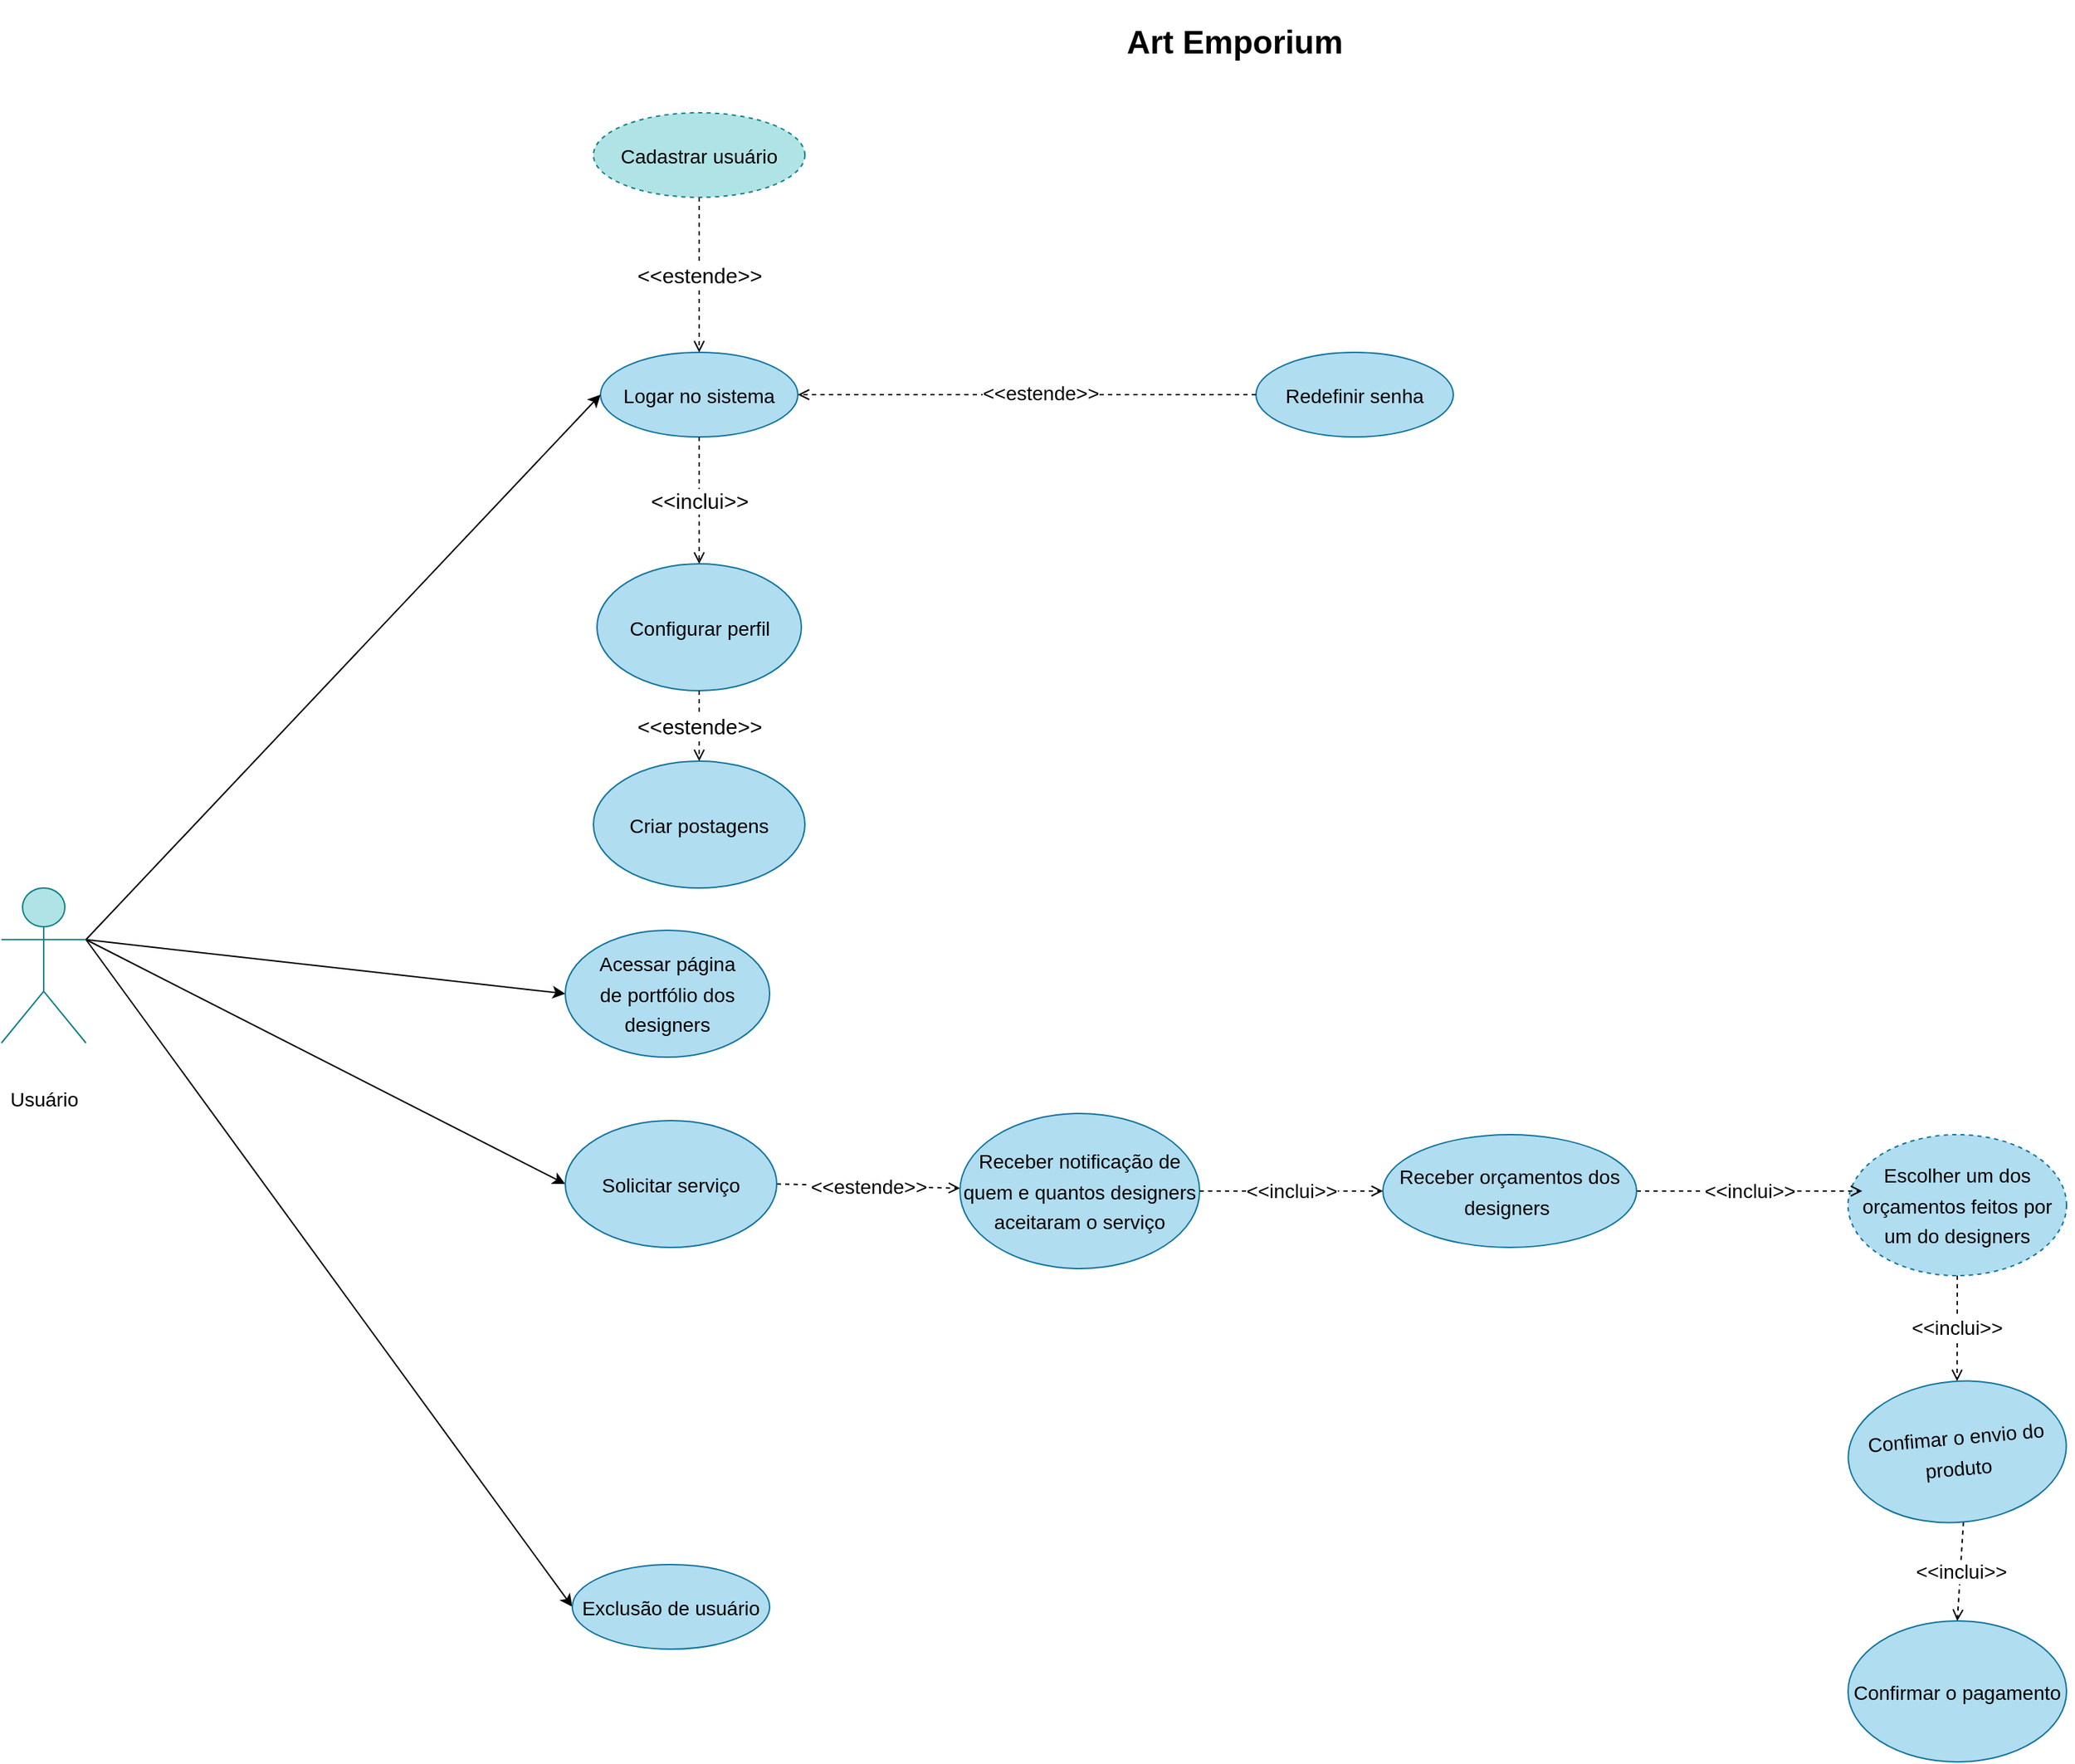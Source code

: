 <mxfile>
    <diagram id="CEXoIEsdTjvYZMftKgIe" name="Page-1">
        <mxGraphModel dx="2659" dy="2222" grid="1" gridSize="10" guides="1" tooltips="1" connect="1" arrows="1" fold="1" page="1" pageScale="1" pageWidth="827" pageHeight="1169" background="none" math="0" shadow="0">
            <root>
                <mxCell id="0"/>
                <mxCell id="1" parent="0"/>
                <mxCell id="3" value="&lt;h1&gt;&lt;font style=&quot;font-size: 23px&quot;&gt;Art Emporium&lt;/font&gt;&lt;/h1&gt;" style="text;html=1;strokeColor=none;fillColor=none;spacing=5;spacingTop=-20;whiteSpace=wrap;overflow=hidden;rounded=0;align=center;" parent="1" vertex="1">
                    <mxGeometry x="670" y="-40" width="190" height="50" as="geometry"/>
                </mxCell>
                <mxCell id="6" value="&lt;font style=&quot;font-size: 14px&quot; color=&quot;#000000&quot;&gt;Logar no sistema&lt;/font&gt;" style="ellipse;whiteSpace=wrap;html=1;fontSize=18;fillColor=#b1ddf0;strokeColor=#10739e;" parent="1" vertex="1">
                    <mxGeometry x="315" y="200" width="140" height="60" as="geometry"/>
                </mxCell>
                <mxCell id="18" value="&amp;lt;&amp;lt;estende&amp;gt;&amp;gt;" style="edgeStyle=none;html=1;exitX=0.5;exitY=1;exitDx=0;exitDy=0;fontSize=15;sourcePerimeterSpacing=0;strokeColor=default;dashed=1;endArrow=open;endFill=0;" parent="1" source="15" target="6" edge="1">
                    <mxGeometry relative="1" as="geometry"/>
                </mxCell>
                <mxCell id="15" value="&lt;font color=&quot;#000000&quot; style=&quot;font-size: 14px&quot;&gt;Cadastrar usuário&lt;/font&gt;" style="ellipse;whiteSpace=wrap;html=1;fontSize=15;fillColor=#b0e3e6;strokeColor=#0e8088;dashed=1;" parent="1" vertex="1">
                    <mxGeometry x="310" y="30" width="150" height="60" as="geometry"/>
                </mxCell>
                <mxCell id="80" style="edgeStyle=none;html=1;exitX=1;exitY=0.333;exitDx=0;exitDy=0;exitPerimeter=0;entryX=0;entryY=0.5;entryDx=0;entryDy=0;fontSize=14;" parent="1" source="20" target="6" edge="1">
                    <mxGeometry relative="1" as="geometry"/>
                </mxCell>
                <mxCell id="82" style="edgeStyle=none;html=1;exitX=1;exitY=0.333;exitDx=0;exitDy=0;exitPerimeter=0;entryX=0;entryY=0.5;entryDx=0;entryDy=0;fontSize=14;" parent="1" source="20" target="23" edge="1">
                    <mxGeometry relative="1" as="geometry"/>
                </mxCell>
                <mxCell id="84" style="edgeStyle=none;html=1;exitX=1;exitY=0.333;exitDx=0;exitDy=0;exitPerimeter=0;entryX=0;entryY=0.5;entryDx=0;entryDy=0;fontSize=14;" parent="1" source="20" target="32" edge="1">
                    <mxGeometry relative="1" as="geometry"/>
                </mxCell>
                <mxCell id="135" style="edgeStyle=none;html=1;exitX=1;exitY=0.333;exitDx=0;exitDy=0;exitPerimeter=0;entryX=0;entryY=0.5;entryDx=0;entryDy=0;fontSize=14;endArrow=classic;endFill=1;strokeWidth=1;" parent="1" source="20" target="30" edge="1">
                    <mxGeometry relative="1" as="geometry"/>
                </mxCell>
                <mxCell id="20" value="" style="shape=umlActor;verticalLabelPosition=bottom;verticalAlign=top;html=1;outlineConnect=0;fontSize=18;fillColor=#b0e3e6;strokeColor=#0e8088;" parent="1" vertex="1">
                    <mxGeometry x="-110" y="580" width="60" height="110" as="geometry"/>
                </mxCell>
                <mxCell id="23" value="&lt;font color=&quot;#000000&quot; style=&quot;font-size: 14px&quot;&gt;&lt;span style=&quot;line-height: 1.2&quot;&gt;Acessar página&lt;br&gt;de portfólio dos designers&lt;/span&gt;&lt;/font&gt;" style="ellipse;whiteSpace=wrap;html=1;fontSize=18;fillColor=#b1ddf0;strokeColor=#10739e;" parent="1" vertex="1">
                    <mxGeometry x="290" y="610" width="145" height="90" as="geometry"/>
                </mxCell>
                <mxCell id="25" value="&lt;font color=&quot;#000000&quot; style=&quot;font-size: 14px&quot;&gt;Redefinir senha&lt;/font&gt;" style="ellipse;whiteSpace=wrap;html=1;fontSize=18;fillColor=#b1ddf0;strokeColor=#10739e;" parent="1" vertex="1">
                    <mxGeometry x="780" y="200" width="140" height="60" as="geometry"/>
                </mxCell>
                <mxCell id="30" value="&lt;font color=&quot;#000000&quot; style=&quot;font-size: 14px&quot;&gt;Exclusão de usuário&lt;/font&gt;" style="ellipse;whiteSpace=wrap;html=1;fontSize=18;fillColor=#b1ddf0;strokeColor=#10739e;" parent="1" vertex="1">
                    <mxGeometry x="295" y="1060" width="140" height="60" as="geometry"/>
                </mxCell>
                <mxCell id="111" value="&amp;lt;&amp;lt;estende&amp;gt;&amp;gt;" style="edgeStyle=none;html=1;exitX=1;exitY=0.5;exitDx=0;exitDy=0;dashed=1;fontSize=14;endArrow=open;endFill=0;strokeWidth=1;" parent="1" source="32" target="109" edge="1">
                    <mxGeometry relative="1" as="geometry">
                        <Array as="points"/>
                    </mxGeometry>
                </mxCell>
                <mxCell id="32" value="&lt;font color=&quot;#000000&quot;&gt;&lt;span style=&quot;font-size: 14px&quot;&gt;Solicitar serviço&lt;/span&gt;&lt;/font&gt;" style="ellipse;whiteSpace=wrap;html=1;fontSize=18;fillColor=#b1ddf0;strokeColor=#10739e;" parent="1" vertex="1">
                    <mxGeometry x="290" y="745" width="150" height="90" as="geometry"/>
                </mxCell>
                <mxCell id="103" value="&amp;lt;&amp;lt;estende&amp;gt;&amp;gt;" style="edgeStyle=none;html=1;exitX=0;exitY=0.5;exitDx=0;exitDy=0;dashed=1;fontSize=14;endArrow=open;endFill=0;strokeWidth=1;" parent="1" source="25" target="6" edge="1">
                    <mxGeometry x="-0.06" y="-1" relative="1" as="geometry">
                        <Array as="points"/>
                        <mxPoint x="640" y="190" as="sourcePoint"/>
                        <mxPoint as="offset"/>
                    </mxGeometry>
                </mxCell>
                <mxCell id="62" value="&lt;font color=&quot;#000000&quot;&gt;&lt;span style=&quot;font-size: 14px&quot;&gt;Criar postagens&lt;/span&gt;&lt;/font&gt;" style="ellipse;whiteSpace=wrap;html=1;fontSize=18;fillColor=#b1ddf0;strokeColor=#10739e;" parent="1" vertex="1">
                    <mxGeometry x="310" y="490" width="150" height="90" as="geometry"/>
                </mxCell>
                <mxCell id="125" value="&amp;lt;&amp;lt;inclui&amp;gt;&amp;gt;" style="edgeStyle=none;html=1;exitX=0.5;exitY=1;exitDx=0;exitDy=0;dashed=1;fontSize=14;endArrow=open;endFill=0;strokeWidth=1;" parent="1" source="91" target="93" edge="1">
                    <mxGeometry relative="1" as="geometry"/>
                </mxCell>
                <mxCell id="91" value="&lt;font color=&quot;#000000&quot;&gt;&lt;span style=&quot;font-size: 14px&quot;&gt;Escolher um dos orçamentos feitos por um do designers&lt;/span&gt;&lt;/font&gt;" style="ellipse;whiteSpace=wrap;html=1;fontSize=18;fillColor=#b1ddf0;strokeColor=#10739e;dashed=1;rotation=0;" parent="1" vertex="1">
                    <mxGeometry x="1200" y="755" width="155" height="100" as="geometry"/>
                </mxCell>
                <mxCell id="92" value="&lt;font color=&quot;#000000&quot;&gt;&lt;span style=&quot;font-size: 14px&quot;&gt;Confirmar o pagamento&lt;/span&gt;&lt;/font&gt;" style="ellipse;whiteSpace=wrap;html=1;fontSize=18;fillColor=#b1ddf0;strokeColor=#10739e;" parent="1" vertex="1">
                    <mxGeometry x="1200" y="1100" width="155" height="100" as="geometry"/>
                </mxCell>
                <mxCell id="126" value="&amp;lt;&amp;lt;inclui&amp;gt;&amp;gt;" style="edgeStyle=none;html=1;exitX=0.5;exitY=1;exitDx=0;exitDy=0;entryX=0.5;entryY=0;entryDx=0;entryDy=0;dashed=1;fontSize=14;endArrow=open;endFill=0;strokeWidth=1;" parent="1" source="93" target="92" edge="1">
                    <mxGeometry relative="1" as="geometry"/>
                </mxCell>
                <mxCell id="93" value="&lt;font color=&quot;#000000&quot;&gt;&lt;span style=&quot;font-size: 14px&quot;&gt;Confimar o envio do produto&lt;/span&gt;&lt;/font&gt;" style="ellipse;whiteSpace=wrap;html=1;fontSize=18;fillColor=#b1ddf0;strokeColor=#10739e;rotation=-5;" parent="1" vertex="1">
                    <mxGeometry x="1200" y="930" width="155" height="100" as="geometry"/>
                </mxCell>
                <mxCell id="109" value="&lt;font color=&quot;#000000&quot;&gt;&lt;span style=&quot;font-size: 14px&quot;&gt;Receber notificação de quem e quantos designers aceitaram o serviço&lt;/span&gt;&lt;/font&gt;" style="ellipse;whiteSpace=wrap;html=1;fontSize=18;fillColor=#b1ddf0;strokeColor=#10739e;" parent="1" vertex="1">
                    <mxGeometry x="570" y="740" width="170" height="110" as="geometry"/>
                </mxCell>
                <mxCell id="124" value="&amp;lt;&amp;lt;inclui&amp;gt;&amp;gt;" style="edgeStyle=none;html=1;exitX=1;exitY=0.5;exitDx=0;exitDy=0;entryX=0.065;entryY=0.4;entryDx=0;entryDy=0;fontSize=14;endArrow=open;endFill=0;strokeWidth=1;dashed=1;entryPerimeter=0;" parent="1" source="110" target="91" edge="1">
                    <mxGeometry relative="1" as="geometry"/>
                </mxCell>
                <mxCell id="110" value="&lt;font color=&quot;#000000&quot;&gt;&lt;span style=&quot;font-size: 14px&quot;&gt;Receber orçamentos dos designers&amp;nbsp;&lt;/span&gt;&lt;/font&gt;" style="ellipse;whiteSpace=wrap;html=1;fontSize=18;fillColor=#b1ddf0;strokeColor=#10739e;" parent="1" vertex="1">
                    <mxGeometry x="870" y="755" width="180" height="80" as="geometry"/>
                </mxCell>
                <mxCell id="112" value="&amp;lt;&amp;lt;inclui&amp;gt;&amp;gt;" style="edgeStyle=none;html=1;dashed=1;fontSize=14;endArrow=open;endFill=0;strokeWidth=1;exitX=1;exitY=0.5;exitDx=0;exitDy=0;entryX=0;entryY=0.5;entryDx=0;entryDy=0;" parent="1" source="109" target="110" edge="1">
                    <mxGeometry relative="1" as="geometry">
                        <mxPoint x="660" y="554" as="sourcePoint"/>
                        <mxPoint x="760" y="554" as="targetPoint"/>
                    </mxGeometry>
                </mxCell>
                <mxCell id="161" value="&lt;font style=&quot;font-size: 14px&quot;&gt;Usuário&lt;/font&gt;" style="text;html=1;align=center;verticalAlign=middle;resizable=0;points=[];autosize=1;strokeColor=none;fillColor=none;" parent="1" vertex="1">
                    <mxGeometry x="-110" y="720" width="60" height="20" as="geometry"/>
                </mxCell>
                <mxCell id="168" value="&amp;lt;&amp;lt;inclui&amp;gt;&amp;gt;" style="edgeStyle=none;html=1;exitX=0.5;exitY=1;exitDx=0;exitDy=0;fontSize=15;sourcePerimeterSpacing=0;strokeColor=default;dashed=1;endArrow=open;endFill=0;entryX=0.5;entryY=0;entryDx=0;entryDy=0;" edge="1" parent="1" source="6" target="170">
                    <mxGeometry relative="1" as="geometry">
                        <mxPoint x="375.61" y="330" as="sourcePoint"/>
                        <mxPoint x="338.05" y="389.01" as="targetPoint"/>
                    </mxGeometry>
                </mxCell>
                <mxCell id="170" value="&lt;font color=&quot;#000000&quot;&gt;&lt;span style=&quot;font-size: 14px&quot;&gt;Configurar perfil&lt;/span&gt;&lt;/font&gt;" style="ellipse;whiteSpace=wrap;html=1;fontSize=18;fillColor=#b1ddf0;strokeColor=#10739e;" vertex="1" parent="1">
                    <mxGeometry x="312.5" y="350" width="145" height="90" as="geometry"/>
                </mxCell>
                <mxCell id="175" value="&amp;lt;&amp;lt;estende&amp;gt;&amp;gt;" style="edgeStyle=none;html=1;fontSize=15;sourcePerimeterSpacing=0;strokeColor=default;dashed=1;endArrow=open;endFill=0;exitX=0.5;exitY=1;exitDx=0;exitDy=0;" edge="1" parent="1" source="170" target="62">
                    <mxGeometry x="-0.026" relative="1" as="geometry">
                        <mxPoint x="387" y="471" as="sourcePoint"/>
                        <mxPoint x="387" y="508" as="targetPoint"/>
                        <mxPoint as="offset"/>
                    </mxGeometry>
                </mxCell>
            </root>
        </mxGraphModel>
    </diagram>
</mxfile>